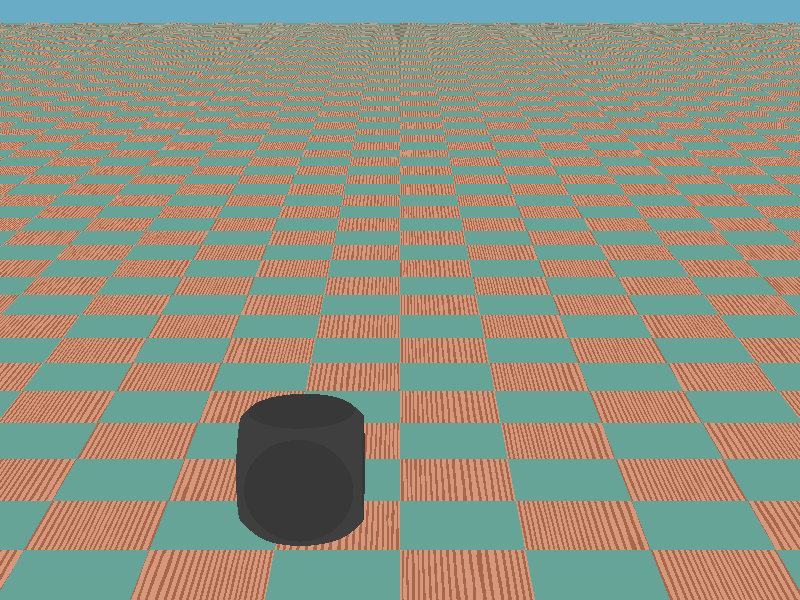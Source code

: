 #include "colors.inc"
#include "textures.inc"
#include "woods.inc"
#include "metals.inc"
#include "golds.inc"

background
{

  color Black

}

camera
{

  location <0, 5, -15>
  look_at <0, 1, 0>
  angle 30

}

plane { y, 0
    pigment {
      checker pigment { HuntersGreen }   ,

     pigment { P_WoodGrain8A }
  }
   finish {
      ambient 0.1
      diffuse 0.6
      phong .7
      reflection .5
   }
}

plane { z, 50
   pigment {
      color SteelBlue
   }
   finish {
      ambient 0.2
      diffuse 0.2
   }
}

#declare P0 = <-8, 0, -8>;
#declare P1 = < -5.5, 0, -5.5>;
#declare P2 = < -3, 0, -3>;
#declare P3 = < -1.00, 0, -1>;
#declare P4 = < 0, 0, 0>;
#declare P5 = < 1, 0, 1>;
#declare P6 = < 2, 0, 2>;
#declare P7 = < 3, 0, 3>;
#declare P8 = < 4, 0, 4>;
#declare P9 = < 4.75, 0, 4.75>;
#declare P10= < 5.25, 0, 5.25>;
#declare P11= <5.5, 0, 5.5>;
#declare P12= <5.125, 0, 5.125>;

#declare P13 = <-1, 0, -4>;
#declare P14 = < -0.8, 0, -3.5>;
#declare P15 = < -0.6, 0, -3>;
#declare P16 = < -0.4, 0, -2.5>;
#declare P17 = < -0.2, 0, -2>;
#declare P18 = < 0, 0, -1.5>;
#declare P19 = < 0.2, 0, -1>;
#declare P20 = < 0.4, 0, -0.5>;
#declare P21 = < 0.6, 0, 1>;
#declare P22 = < 0.8, 0, 2.5>;
#declare P23 = < 1, 0, 4.5>;
#declare P24 = <1.2, 0, 7>;
#declare P25 = <1.4, 0, 10>;

#declare P26 = <-30, 0, 20>;
#declare P27 = < -20, 0, 14>;
#declare P28 = < -15, 0, 12>;
#declare P29 = < -7.5, 0, 10>;
#declare P30 = < -5, 0, 8.5>;
#declare P31 = < -4, 0, 6>;
#declare P32 = < -3.5, 0, 3.5>;
#declare P33 = < -3, 0, 1.5>;
#declare P34 = < -2.5, 0, -1>;
#declare P35 = < -2, 0, -3>;
#declare P36 = < -1.5, 0, -4>;
#declare P37 = < -1, 0, -4.5>;
#declare P38 = < -0.5, 0, -4.75>;

#declare Spline_1 =
  spline {
    natural_spline
   -0.100, P0, 
    0.000, P1, 
    0.100, P2,
    0.200, P3,
    0.300, P4,
    0.400, P5,
    0.500, P6,
    0.600, P7,
    0.700, P8,
    0.800, P9,
    0.900, P10,
    1.000, P11, 
    1.100, P12  
  }

#declare Spline_2 =
  spline {
    natural_spline
   -0.100, P13,
    0.000, P14,
    0.100, P15,
    0.200, P16,
    0.300, P17,
    0.400, P18,
    0.500, P19,
    0.600, P20,
    0.700, P21,
    0.800, P22,
    0.900, P23,
    1.000, P24,
    1.100, P25  
  }

#declare Spline_3 =
  spline {
    natural_spline
   -0.100, P26,
    0.000, P27,
    0.100, P28,
    0.200, P29,
    0.300, P30,
    0.400, P31,
    0.500, P32,
    0.600, P33,
    0.700, P34,
    0.800, P35,
    0.900, P36,
    1.000, P37,
    1.100, P38
  }

intersection {
sphere{ <0,0,0>,0.66 
        texture{ pigment{ rgb<1.0,1.0,1>*0.05 } 
                 finish { phong 1 reflection{ 0.1 metallic 0.25} } 
               }
      }         box {<-0.5,-0.5,-0.5>,< 0.5,0.5,0.5>
     texture{
       pigment{rgb<0.8,0.8,0.8>*0.05}
       finish {phong 1 reflection{ 0.1 metallic 0.25}}
    } }
    rotate <0, 0, -clock*360> 
        translate<0,0.5,0> 
        translate Spline_1(clock+0/30)

}

intersection {
sphere{ <0,0,0>,0.66
        texture{ pigment{ rgb<1.0,1.0,1>*0.05 }
                 finish { phong 1 reflection{ 0.1 metallic 0.25} }
               }
      }         box {<-0.5,-0.5,-0.5>,< 0.5,0.5,0.5>
     texture{
       pigment{rgb<0.8,0.8,0.8>*0.05}
       finish {phong 1 reflection{ 0.1 metallic 0.25}}
    } }
    rotate <clock*360, 0, 0>
        translate<0,0.5,0>
        translate Spline_2(clock+0/30)

}

#if ( clock >= 0.25 )
  sphere {
    <0,0,0>,0.75
    pigment { Clear }
    interior { ior 1.6
               }
    finish  {
    ambient 0.1
    diffuse 0.1
    reflection 0.1
    specular 0.8
    roughness 0.003
    phong 1
    phong_size 400
    

}
  translate <0,0.75,0>
  translate Spline_3(clock+0/15)
    }
#end

  light_source {
    <2, 4, -1>
    color White
  }

  light_source {
    <2, 4, 1>
    color White
  }

  light_source { <0,10,30> color White }
